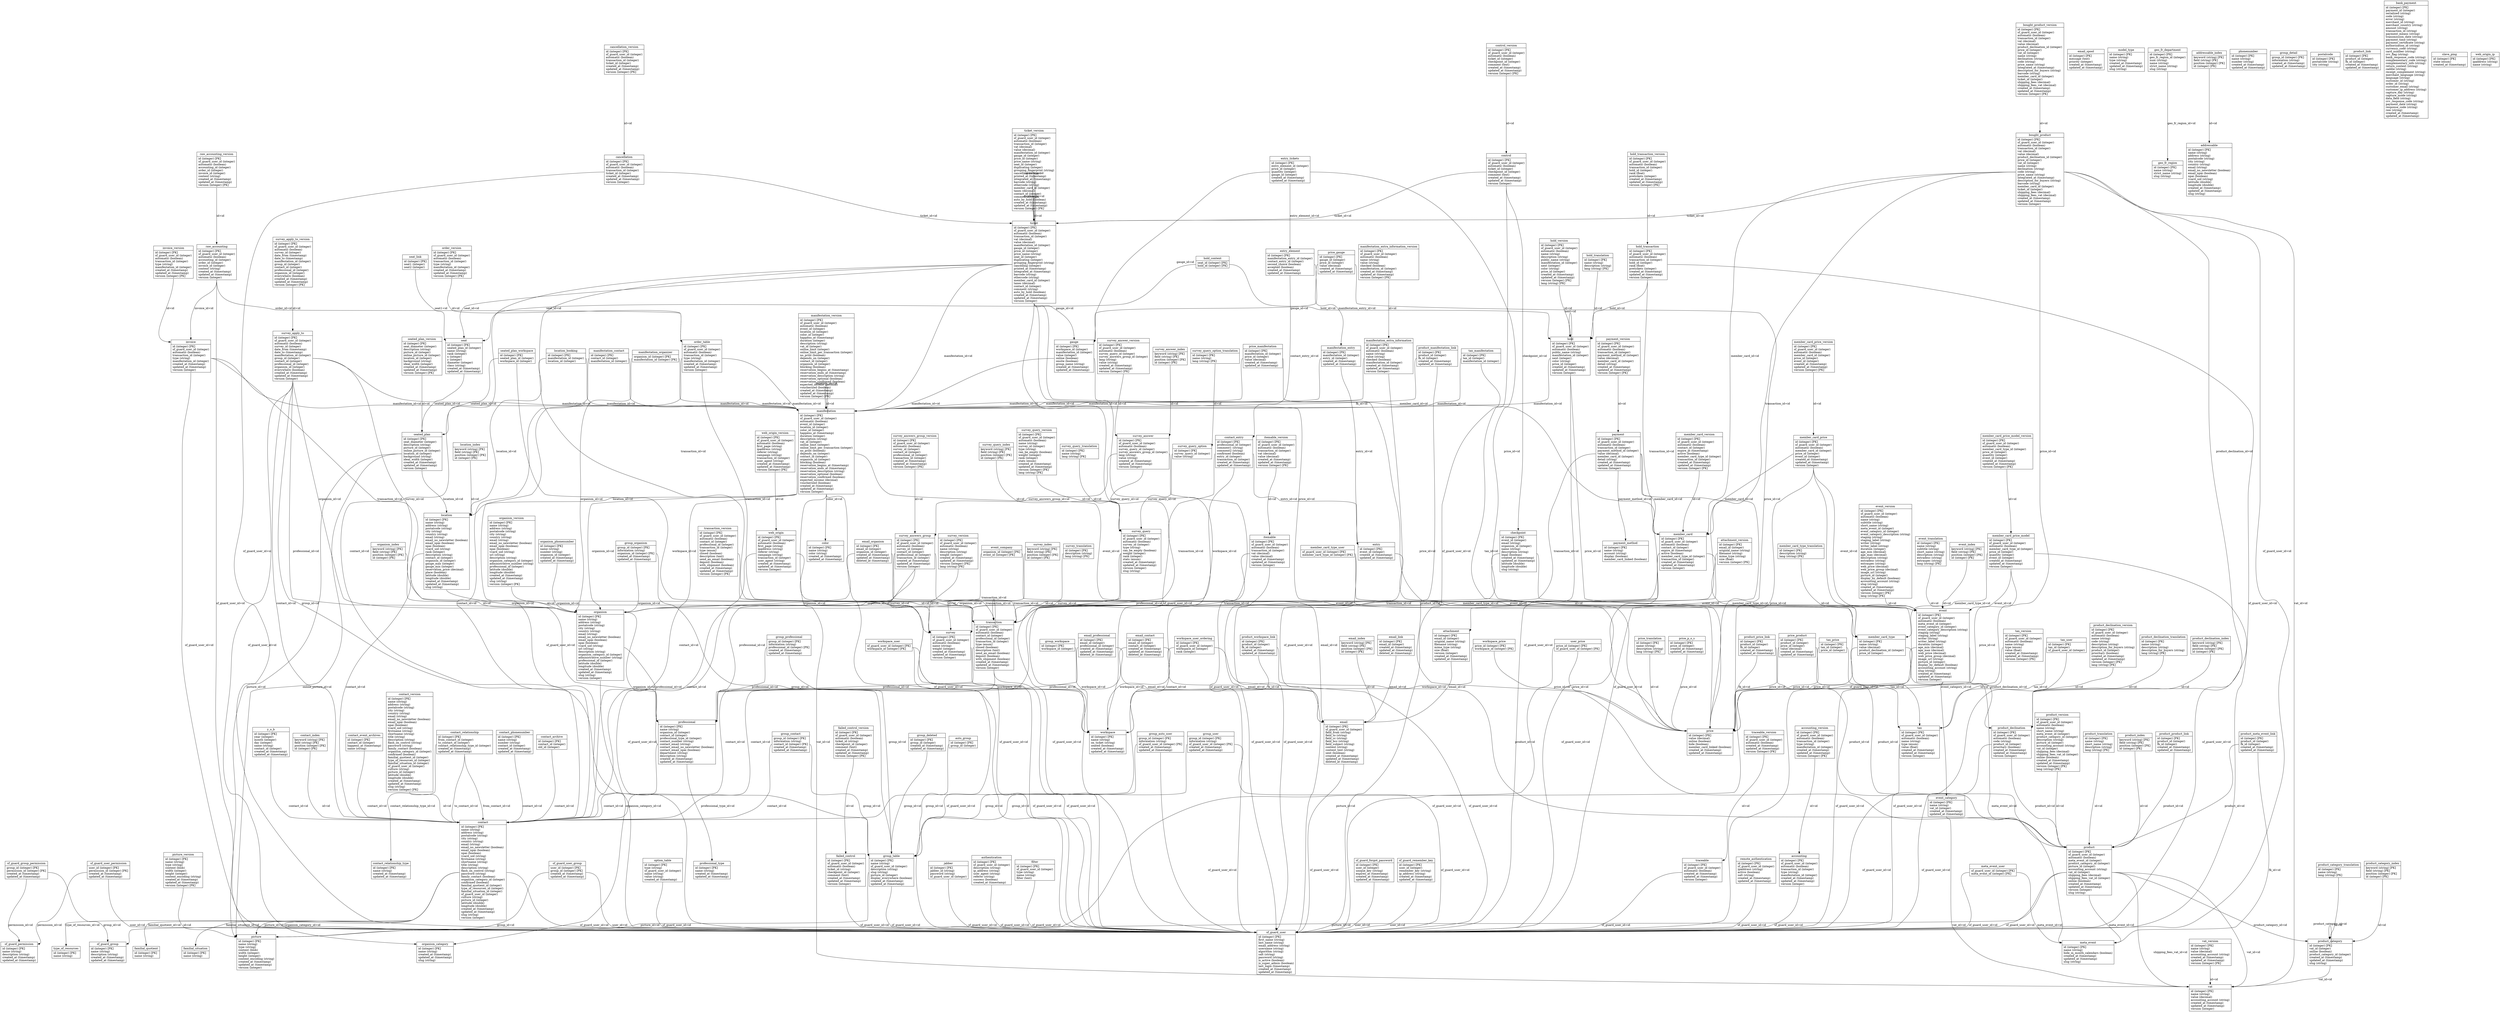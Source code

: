 digraph G {
	edge [ len=2 labeldistance=2 ];
	overlap=false;
	splines=true;

	nodesf_guard_group [
		label="{<table>sf_guard_group|<cols>id (integer) [PK]\lname (string)\ldescription (string)\lcreated_at (timestamp)\lupdated_at (timestamp)\l}",
		shape=record ];
	nodesf_guard_forgot_password [
		label="{<table>sf_guard_forgot_password|<cols>id (integer) [PK]\luser_id (integer)\lunique_key (string)\lexpires_at (timestamp)\lcreated_at (timestamp)\lupdated_at (timestamp)\l}",
		shape=record ];
	nodesf_guard_remember_key [
		label="{<table>sf_guard_remember_key|<cols>id (integer) [PK]\luser_id (integer)\lremember_key (string)\lip_address (string)\lcreated_at (timestamp)\lupdated_at (timestamp)\l}",
		shape=record ];
	nodesf_guard_group_permission [
		label="{<table>sf_guard_group_permission|<cols>group_id (integer) [PK]\lpermission_id (integer) [PK]\lcreated_at (timestamp)\lupdated_at (timestamp)\l}",
		shape=record ];
	nodesf_guard_permission [
		label="{<table>sf_guard_permission|<cols>id (integer) [PK]\lname (string)\ldescription (string)\lcreated_at (timestamp)\lupdated_at (timestamp)\l}",
		shape=record ];
	nodesf_guard_user_permission [
		label="{<table>sf_guard_user_permission|<cols>user_id (integer) [PK]\lpermission_id (integer) [PK]\lcreated_at (timestamp)\lupdated_at (timestamp)\l}",
		shape=record ];
	nodesf_guard_user_group [
		label="{<table>sf_guard_user_group|<cols>user_id (integer) [PK]\lgroup_id (integer) [PK]\lcreated_at (timestamp)\lupdated_at (timestamp)\l}",
		shape=record ];
	nodesf_guard_user [
		label="{<table>sf_guard_user|<cols>id (integer) [PK]\lfirst_name (string)\llast_name (string)\lemail_address (string)\lusername (string)\lalgorithm (string)\lsalt (string)\lpassword (string)\lis_active (boolean)\lis_super_admin (boolean)\llast_login (timestamp)\lcreated_at (timestamp)\lupdated_at (timestamp)\l}",
		shape=record ];
	nodeattachment [
		label="{<table>attachment|<cols>id (integer) [PK]\lemail_id (integer)\loriginal_name (string)\lfilename (string)\lmime_type (string)\lsize (float)\lversion (integer)\lcreated_at (timestamp)\lupdated_at (timestamp)\l}",
		shape=record ];
	nodeemail_link [
		label="{<table>email_link|<cols>id (integer) [PK]\lemail_id (integer)\lcreated_at (timestamp)\lupdated_at (timestamp)\ldeleted_at (timestamp)\l}",
		shape=record ];
	nodeemail_contact [
		label="{<table>email_contact|<cols>id (integer) [PK]\lemail_id (integer)\lcontact_id (integer)\lcreated_at (timestamp)\lupdated_at (timestamp)\ldeleted_at (timestamp)\l}",
		shape=record ];
	nodeemail [
		label="{<table>email|<cols>id (integer) [PK]\lsf_guard_user_id (integer)\lfield_from (string)\lfield_to (string)\lfield_cc (string)\lfield_bcc (string)\lfield_subject (string)\lcontent (string)\lcontent_text (string)\lsent (boolean)\lcreated_at (timestamp)\lupdated_at (timestamp)\ldeleted_at (timestamp)\l}",
		shape=record ];
	nodeemail_professional [
		label="{<table>email_professional|<cols>id (integer) [PK]\lemail_id (integer)\lprofessional_id (integer)\lcreated_at (timestamp)\lupdated_at (timestamp)\ldeleted_at (timestamp)\l}",
		shape=record ];
	nodeemail_spool [
		label="{<table>email_spool|<cols>id (integer) [PK]\lmessage (text)\lpriority (integer)\lcreated_at (timestamp)\lupdated_at (timestamp)\l}",
		shape=record ];
	nodeemail_organism [
		label="{<table>email_organism|<cols>id (integer) [PK]\lemail_id (integer)\lorganism_id (integer)\lcreated_at (timestamp)\lupdated_at (timestamp)\ldeleted_at (timestamp)\l}",
		shape=record ];
	nodetraceable [
		label="{<table>traceable|<cols>id (integer) [PK]\lsf_guard_user_id (integer)\lautomatic (boolean)\lcreated_at (timestamp)\lupdated_at (timestamp)\lversion (integer)\l}",
		shape=record ];
	nodemember_card_price [
		label="{<table>member_card_price|<cols>id (integer) [PK]\lsf_guard_user_id (integer)\lautomatic (boolean)\lmember_card_id (integer)\lprice_id (integer)\levent_id (integer)\lcreated_at (timestamp)\lupdated_at (timestamp)\lversion (integer)\l}",
		shape=record ];
	nodemember_card_price_model [
		label="{<table>member_card_price_model|<cols>id (integer) [PK]\lsf_guard_user_id (integer)\lautomatic (boolean)\lmember_card_type_id (integer)\lprice_id (integer)\lquantity (integer)\levent_id (integer)\lcreated_at (timestamp)\lupdated_at (timestamp)\lversion (integer)\l}",
		shape=record ];
	nodemember_card_type_user [
		label="{<table>member_card_type_user|<cols>sf_guard_user_id (integer) [PK]\lmember_card_type_id (integer) [PK]\l}",
		shape=record ];
	nodemember_card [
		label="{<table>member_card|<cols>id (integer) [PK]\lsf_guard_user_id (integer)\lautomatic (boolean)\lcontact_id (integer)\lexpire_at (timestamp)\lactive (boolean)\lmember_card_type_id (integer)\ltransaction_id (integer)\lcreated_at (timestamp)\lupdated_at (timestamp)\lversion (integer)\l}",
		shape=record ];
	nodemember_card_type [
		label="{<table>member_card_type|<cols>id (integer) [PK]\lname (string)\lvalue (decimal)\lproduct_declination_id (integer)\lprice_id (integer)\l}",
		shape=record ];
	nodemodel_type [
		label="{<table>model_type|<cols>id (integer) [PK]\lname (string)\ltype (string)\lcreated_at (timestamp)\lupdated_at (timestamp)\lslug (string)\l}",
		shape=record ];
	nodemodel_type [
		label="{<table>model_type|<cols>id (integer) [PK]\lname (string)\ltype (string)\lcreated_at (timestamp)\lupdated_at (timestamp)\lslug (string)\l}",
		shape=record ];
	nodetype_of_resources [
		label="{<table>type_of_resources|<cols>id (integer) [PK]\lname (string)\l}",
		shape=record ];
	nodeorganism_category [
		label="{<table>organism_category|<cols>id (integer) [PK]\lname (string)\lcreated_at (timestamp)\lupdated_at (timestamp)\lslug (string)\l}",
		shape=record ];
	nodeprofessional [
		label="{<table>professional|<cols>id (integer) [PK]\lname (string)\lorganism_id (integer)\lcontact_id (integer)\lprofessional_type_id (integer)\lcontact_number (string)\lcontact_email (string)\lcontact_email_no_newsletter (boolean)\lcontact_email_npai (boolean)\ldepartment (string)\ldescription (string)\lcreated_at (timestamp)\lupdated_at (timestamp)\l}",
		shape=record ];
	nodegeo_fr_region [
		label="{<table>geo_fr_region|<cols>id (integer) [PK]\lname (string)\lstrict_name (string)\lslug (string)\l}",
		shape=record ];
	nodeoption_table [
		label="{<table>option_table|<cols>id (integer) [PK]\ltype (string)\lsf_guard_user_id (integer)\lname (string)\lvalue (string)\lcreated_at (timestamp)\l}",
		shape=record ];
	nodeoption_table [
		label="{<table>option_table|<cols>id (integer) [PK]\ltype (string)\lsf_guard_user_id (integer)\lname (string)\lvalue (string)\lcreated_at (timestamp)\l}",
		shape=record ];
	nodecontact_relationship_type [
		label="{<table>contact_relationship_type|<cols>id (integer) [PK]\lname (string)\lcreated_at (timestamp)\lupdated_at (timestamp)\l}",
		shape=record ];
	nodeprofessional_type [
		label="{<table>professional_type|<cols>id (integer) [PK]\lname (string)\lcreated_at (timestamp)\lupdated_at (timestamp)\l}",
		shape=record ];
	nodecontact_archive [
		label="{<table>contact_archive|<cols>id (integer) [PK]\lcontact_id (integer)\lold_id (integer)\l}",
		shape=record ];
	nodegeo_fr_department [
		label="{<table>geo_fr_department|<cols>id (integer) [PK]\lgeo_fr_region_id (integer)\lnum (string)\lname (string)\lstrict_name (string)\lslug (string)\l}",
		shape=record ];
	nodey_o_b [
		label="{<table>y_o_b|<cols>id (integer) [PK]\lyear (integer)\lmonth (integer)\lday (integer)\lname (string)\lcontact_id (integer)\lcreated_at (timestamp)\lupdated_at (timestamp)\l}",
		shape=record ];
	nodefamilial_quotient [
		label="{<table>familial_quotient|<cols>id (integer) [PK]\lname (string)\l}",
		shape=record ];
	nodecontact_relationship [
		label="{<table>contact_relationship|<cols>id (integer) [PK]\lfrom_contact_id (integer)\lto_contact_id (integer)\lcontact_relationship_type_id (integer)\lcreated_at (timestamp)\lupdated_at (timestamp)\l}",
		shape=record ];
	nodeaddressable [
		label="{<table>addressable|<cols>id (integer) [PK]\lname (string)\laddress (string)\lpostalcode (string)\lcity (string)\lcountry (string)\lemail (string)\lemail_no_newsletter (boolean)\lemail_npai (boolean)\lnpai (boolean)\lvcard_uid (string)\llatitude (double)\llongitude (double)\lcreated_at (timestamp)\lupdated_at (timestamp)\lslug (string)\l}",
		shape=record ];
	nodephonenumber [
		label="{<table>phonenumber|<cols>id (integer) [PK]\lname (string)\lnumber (string)\lcreated_at (timestamp)\lupdated_at (timestamp)\l}",
		shape=record ];
	nodecontact [
		label="{<table>contact|<cols>id (integer) [PK]\lname (string)\laddress (string)\lpostalcode (string)\lcity (string)\lcountry (string)\lemail (string)\lemail_no_newsletter (boolean)\lemail_npai (boolean)\lnpai (boolean)\lvcard_uid (string)\lfirstname (string)\lshortname (string)\ltitle (string)\ldescription (string)\lflash_on_control (string)\lpassword (string)\lfamily_contact (boolean)\lorganism_category_id (integer)\lconfirmed (boolean)\lfamilial_quotient_id (integer)\ltype_of_resources_id (integer)\lfamilial_situation_id (integer)\lsf_guard_user_id (integer)\lculture (string)\lpicture_id (integer)\llatitude (double)\llongitude (double)\lcreated_at (timestamp)\lupdated_at (timestamp)\lslug (string)\lversion (integer)\l}",
		shape=record ];
	nodeorganism_phonenumber [
		label="{<table>organism_phonenumber|<cols>id (integer) [PK]\lname (string)\lnumber (string)\lorganism_id (integer)\lcreated_at (timestamp)\lupdated_at (timestamp)\l}",
		shape=record ];
	nodefamilial_situation [
		label="{<table>familial_situation|<cols>id (integer) [PK]\lname (string)\l}",
		shape=record ];
	nodeorganism [
		label="{<table>organism|<cols>id (integer) [PK]\lname (string)\laddress (string)\lpostalcode (string)\lcity (string)\lcountry (string)\lemail (string)\lemail_no_newsletter (boolean)\lemail_npai (boolean)\lnpai (boolean)\lvcard_uid (string)\lurl (string)\ldescription (string)\lorganism_category_id (integer)\ladministrative_number (string)\lprofessional_id (integer)\llatitude (double)\llongitude (double)\lcreated_at (timestamp)\lupdated_at (timestamp)\lslug (string)\lversion (integer)\l}",
		shape=record ];
	nodeoption_table [
		label="{<table>option_table|<cols>id (integer) [PK]\ltype (string)\lsf_guard_user_id (integer)\lname (string)\lvalue (string)\lcreated_at (timestamp)\l}",
		shape=record ];
	nodeoption_table [
		label="{<table>option_table|<cols>id (integer) [PK]\ltype (string)\lsf_guard_user_id (integer)\lname (string)\lvalue (string)\lcreated_at (timestamp)\l}",
		shape=record ];
	nodemodel_type [
		label="{<table>model_type|<cols>id (integer) [PK]\lname (string)\ltype (string)\lcreated_at (timestamp)\lupdated_at (timestamp)\lslug (string)\l}",
		shape=record ];
	nodecontact_phonenumber [
		label="{<table>contact_phonenumber|<cols>id (integer) [PK]\lname (string)\lnumber (string)\lcontact_id (integer)\lcreated_at (timestamp)\lupdated_at (timestamp)\l}",
		shape=record ];
	nodegroup_detail [
		label="{<table>group_detail|<cols>group_id (integer) [PK]\linformation (string)\lcreated_at (timestamp)\lupdated_at (timestamp)\l}",
		shape=record ];
	nodegroup_contact [
		label="{<table>group_contact|<cols>group_id (integer) [PK]\linformation (string)\lcontact_id (integer) [PK]\lcreated_at (timestamp)\lupdated_at (timestamp)\l}",
		shape=record ];
	nodegroup_user [
		label="{<table>group_user|<cols>group_id (integer) [PK]\linformation (string)\lsf_guard_user_id (integer) [PK]\lcreated_at (timestamp)\lupdated_at (timestamp)\l}",
		shape=record ];
	nodegroup_table [
		label="{<table>group_table|<cols>id (integer) [PK]\lname (string)\lsf_guard_user_id (integer)\ldescription (string)\lslug (string)\lpicture_id (integer)\ldisplay_everywhere (boolean)\lcreated_at (timestamp)\lupdated_at (timestamp)\l}",
		shape=record ];
	nodegroup_professional [
		label="{<table>group_professional|<cols>group_id (integer) [PK]\linformation (string)\lprofessional_id (integer) [PK]\lcreated_at (timestamp)\lupdated_at (timestamp)\l}",
		shape=record ];
	nodegroup_deleted [
		label="{<table>group_deleted|<cols>id (integer) [PK]\lgroup_id (integer)\lcreated_at (timestamp)\lupdated_at (timestamp)\l}",
		shape=record ];
	nodegroup_auto_user [
		label="{<table>group_auto_user|<cols>group_id (integer) [PK]\linformation (string)\lsf_guard_user_id (integer) [PK]\lcreated_at (timestamp)\lupdated_at (timestamp)\l}",
		shape=record ];
	nodegroup_organism [
		label="{<table>group_organism|<cols>group_id (integer) [PK]\linformation (string)\lorganism_id (integer) [PK]\lcreated_at (timestamp)\lupdated_at (timestamp)\l}",
		shape=record ];
	nodepicture [
		label="{<table>picture|<cols>id (integer) [PK]\lname (string)\ltype (string)\lcontent (blob)\lwidth (integer)\lheight (integer)\lcontent_encoding (string)\lcreated_at (timestamp)\lupdated_at (timestamp)\lversion (integer)\l}",
		shape=record ];
	nodejabber [
		label="{<table>jabber|<cols>id (integer) [PK]\ljabber_id (string)\lpassword (string)\lsf_guard_user_id (integer)\l}",
		shape=record ];
	nodeauthentication [
		label="{<table>authentication|<cols>id (integer) [PK]\lsf_guard_user_id (integer)\ldescription (string)\lip_address (string)\luser_agent (string)\lreferer (string)\lsuccess (boolean)\lcreated_at (timestamp)\l}",
		shape=record ];
	nodepostalcode [
		label="{<table>postalcode|<cols>id (integer) [PK]\lpostalcode (string)\lcity (string)\l}",
		shape=record ];
	nodefilter [
		label="{<table>filter|<cols>id (integer) [PK]\lsf_guard_user_id (integer)\ltype (string)\lname (string)\lfilter (text)\l}",
		shape=record ];
	nodeitemable [
		label="{<table>itemable|<cols>id (integer) [PK]\lsf_guard_user_id (integer)\lautomatic (boolean)\ltransaction_id (integer)\lvat (decimal)\lvalue (decimal)\lcreated_at (timestamp)\lupdated_at (timestamp)\lversion (integer)\l}",
		shape=record ];
	nodemanifestation_extra_information [
		label="{<table>manifestation_extra_information|<cols>id (integer) [PK]\lsf_guard_user_id (integer)\lautomatic (boolean)\lname (string)\lvalue (string)\lchecked (boolean)\lmanifestation_id (integer)\lcreated_at (timestamp)\lupdated_at (timestamp)\lversion (integer)\l}",
		shape=record ];
	nodeevent_category [
		label="{<table>event_category|<cols>id (integer) [PK]\lname (string)\lvat_id (integer)\lcreated_at (timestamp)\lupdated_at (timestamp)\l}",
		shape=record ];
	nodegauge [
		label="{<table>gauge|<cols>id (integer) [PK]\lworkspace_id (integer)\lmanifestation_id (integer)\lvalue (integer)\lonline (boolean)\lonsite (boolean)\lgroup_name (string)\lcreated_at (timestamp)\lupdated_at (timestamp)\l}",
		shape=record ];
	nodemeta_event [
		label="{<table>meta_event|<cols>id (integer) [PK]\lname (string)\lhide_in_month_calendars (boolean)\lcreated_at (timestamp)\lupdated_at (timestamp)\lslug (string)\l}",
		shape=record ];
	nodehold_content [
		label="{<table>hold_content|<cols>seat_id (integer) [PK]\lhold_id (integer) [PK]\l}",
		shape=record ];
	nodeseated_plan [
		label="{<table>seated_plan|<cols>id (integer) [PK]\lseat_diameter (integer)\ldescription (string)\lpicture_id (integer)\lonline_picture_id (integer)\llocation_id (integer)\lbackground (string)\lideal_width (integer)\lcreated_at (timestamp)\lupdated_at (timestamp)\lversion (integer)\l}",
		shape=record ];
	nodeworkspace [
		label="{<table>workspace|<cols>id (integer) [PK]\lname (string)\lon_ticket (string)\lseated (boolean)\lcreated_at (timestamp)\lupdated_at (timestamp)\l}",
		shape=record ];
	nodemanifestation_contact [
		label="{<table>manifestation_contact|<cols>id (integer) [PK]\lcontact_id (integer)\lmanifestation_id (integer)\l}",
		shape=record ];
	nodeevent_company [
		label="{<table>event_company|<cols>organism_id (integer) [PK]\levent_id (integer) [PK]\l}",
		shape=record ];
	nodelocation [
		label="{<table>location|<cols>id (integer) [PK]\lname (string)\laddress (string)\lpostalcode (string)\lcity (string)\lcountry (string)\lemail (string)\lemail_no_newsletter (boolean)\lemail_npai (boolean)\lnpai (boolean)\lvcard_uid (string)\lrank (integer)\ldescription (string)\lcontact_id (integer)\lorganism_id (integer)\lgauge_max (integer)\lgauge_min (integer)\lreservation_price (decimal)\lplace (boolean)\llatitude (double)\llongitude (double)\lcreated_at (timestamp)\lupdated_at (timestamp)\lslug (string)\l}",
		shape=record ];
	nodeworkspace_user_ordering [
		label="{<table>workspace_user_ordering|<cols>id (integer) [PK]\lsf_guard_user_id (integer)\lworkspace_id (integer)\lrank (integer)\l}",
		shape=record ];
	nodeevent [
		label="{<table>event|<cols>id (integer) [PK]\lsf_guard_user_id (integer)\lautomatic (boolean)\lmeta_event_id (integer)\levent_category_id (integer)\levent_category_description (string)\lstaging (string)\lstaging_label (string)\lwriter (string)\lwriter_label (string)\lduration (integer)\lage_min (decimal)\lage_max (decimal)\lweb_price (decimal)\lweb_price_group (decimal)\limage_url (string)\lpicture_id (integer)\ldisplay_by_default (boolean)\laccounting_account (string)\lslug (string)\lcreated_at (timestamp)\lupdated_at (timestamp)\lversion (integer)\l}",
		shape=record ];
	nodeseat_link [
		label="{<table>seat_link|<cols>id (integer) [PK]\lseat1 (integer)\lseat2 (integer)\l}",
		shape=record ];
	nodelocation_booking [
		label="{<table>location_booking|<cols>id (integer) [PK]\lmanifestation_id (integer)\llocation_id (integer)\l}",
		shape=record ];
	nodemeta_event_user [
		label="{<table>meta_event_user|<cols>sf_guard_user_id (integer) [PK]\lmeta_event_id (integer) [PK]\l}",
		shape=record ];
	nodemanifestation_organizer [
		label="{<table>manifestation_organizer|<cols>organism_id (integer) [PK]\lmanifestation_id (integer) [PK]\l}",
		shape=record ];
	nodemanifestation [
		label="{<table>manifestation|<cols>id (integer) [PK]\lsf_guard_user_id (integer)\lautomatic (boolean)\levent_id (integer)\llocation_id (integer)\lcolor_id (integer)\lhappens_at (timestamp)\lduration (integer)\ldescription (string)\lvat_id (integer)\lonline_limit (integer)\lonline_limit_per_transaction (integer)\lno_print (boolean)\ldepends_on (integer)\lcontact_id (integer)\lorganism_id (integer)\lblocking (boolean)\lreservation_begins_at (timestamp)\lreservation_ends_at (timestamp)\lreservation_description (string)\lreservation_optional (boolean)\lreservation_confirmed (boolean)\lexpected_income (decimal)\lvoucherized (boolean)\lcreated_at (timestamp)\lupdated_at (timestamp)\lversion (integer)\l}",
		shape=record ];
	nodeseated_plan_workspace [
		label="{<table>seated_plan_workspace|<cols>id (integer) [PK]\lseated_plan_id (integer)\lworkspace_id (integer)\l}",
		shape=record ];
	nodeworkspace_user [
		label="{<table>workspace_user|<cols>sf_guard_user_id (integer) [PK]\lworkspace_id (integer) [PK]\l}",
		shape=record ];
	nodecolor [
		label="{<table>color|<cols>id (integer) [PK]\lname (string)\lcolor (string)\lcreated_at (timestamp)\lupdated_at (timestamp)\l}",
		shape=record ];
	nodehold [
		label="{<table>hold|<cols>id (integer) [PK]\lsf_guard_user_id (integer)\lautomatic (boolean)\lpublic_name (string)\lmanifestation_id (integer)\lnext (integer)\lcolor (string)\lprice_id (integer)\lcreated_at (timestamp)\lupdated_at (timestamp)\lversion (integer)\l}",
		shape=record ];
	nodevat [
		label="{<table>vat|<cols>id (integer) [PK]\lname (string)\lvalue (decimal)\laccounting_account (string)\lcreated_at (timestamp)\lupdated_at (timestamp)\lversion (integer)\l}",
		shape=record ];
	nodeseat [
		label="{<table>seat|<cols>id (integer) [PK]\lseated_plan_id (integer)\lname (string)\lrank (integer)\lx (integer)\ly (integer)\ldiameter (integer)\lclass (string)\lcreated_at (timestamp)\lupdated_at (timestamp)\l}",
		shape=record ];
	nodeproduct_link [
		label="{<table>product_link|<cols>id (integer) [PK]\lproduct_id (integer)\lfk_id (integer)\lcreated_at (timestamp)\lupdated_at (timestamp)\l}",
		shape=record ];
	nodeprice_p_o_s [
		label="{<table>price_p_o_s|<cols>id (integer) [PK]\lprice_id (integer)\lcreated_at (timestamp)\lupdated_at (timestamp)\l}",
		shape=record ];
	nodeuser_price [
		label="{<table>user_price|<cols>price_id (integer) [PK]\lsf_guard_user_id (integer) [PK]\l}",
		shape=record ];
	nodeprice [
		label="{<table>price|<cols>id (integer) [PK]\lvalue (decimal)\lonline (boolean)\lhide (boolean)\lmember_card_linked (boolean)\lcreated_at (timestamp)\lupdated_at (timestamp)\l}",
		shape=record ];
	nodeworkspace_price [
		label="{<table>workspace_price|<cols>price_id (integer) [PK]\lworkspace_id (integer) [PK]\l}",
		shape=record ];
	nodeprice_product [
		label="{<table>price_product|<cols>id (integer) [PK]\lproduct_id (integer)\lprice_id (integer)\lvalue (decimal)\lcreated_at (timestamp)\lupdated_at (timestamp)\l}",
		shape=record ];
	nodeprice_manifestation [
		label="{<table>price_manifestation|<cols>id (integer) [PK]\lmanifestation_id (integer)\lprice_id (integer)\lvalue (decimal)\lcreated_at (timestamp)\lupdated_at (timestamp)\l}",
		shape=record ];
	nodeprice_gauge [
		label="{<table>price_gauge|<cols>id (integer) [PK]\lgauge_id (integer)\lprice_id (integer)\lvalue (decimal)\lcreated_at (timestamp)\lupdated_at (timestamp)\l}",
		shape=record ];
	nodeproduct_workspace_link [
		label="{<table>product_workspace_link|<cols>id (integer) [PK]\lproduct_id (integer)\lfk_id (integer)\lcreated_at (timestamp)\lupdated_at (timestamp)\l}",
		shape=record ];
	nodeproduct_product_link [
		label="{<table>product_product_link|<cols>id (integer) [PK]\lproduct_id (integer)\lfk_id (integer)\lcreated_at (timestamp)\lupdated_at (timestamp)\l}",
		shape=record ];
	nodeproduct_meta_event_link [
		label="{<table>product_meta_event_link|<cols>id (integer) [PK]\lproduct_id (integer)\lfk_id (integer)\lcreated_at (timestamp)\lupdated_at (timestamp)\l}",
		shape=record ];
	nodeproduct_category [
		label="{<table>product_category|<cols>id (integer) [PK]\lvat_id (integer)\lonline (boolean)\lproduct_category_id (integer)\lcreated_at (timestamp)\lupdated_at (timestamp)\lslug (string)\l}",
		shape=record ];
	nodeproduct_declination [
		label="{<table>product_declination|<cols>id (integer) [PK]\lsf_guard_user_id (integer)\lautomatic (boolean)\lcode (string)\lproduct_id (integer)\lprioritary (boolean)\lcreated_at (timestamp)\lupdated_at (timestamp)\lversion (integer)\l}",
		shape=record ];
	nodebought_product [
		label="{<table>bought_product|<cols>id (integer) [PK]\lsf_guard_user_id (integer)\lautomatic (boolean)\ltransaction_id (integer)\lvat (decimal)\lvalue (decimal)\lproduct_declination_id (integer)\lprice_id (integer)\lvat_id (integer)\lname (string)\ldeclination (string)\lcode (string)\lprice_name (string)\lintegrated_at (timestamp)\ldescription_for_buyers (string)\lbarcode (string)\lmember_card_id (integer)\lticket_id (integer)\lshipping_fees (decimal)\lshipping_fees_vat (decimal)\lcreated_at (timestamp)\lupdated_at (timestamp)\lversion (integer)\l}",
		shape=record ];
	nodeproduct_price_link [
		label="{<table>product_price_link|<cols>id (integer) [PK]\lproduct_id (integer)\lfk_id (integer)\lcreated_at (timestamp)\lupdated_at (timestamp)\l}",
		shape=record ];
	nodeproduct_manifestation_link [
		label="{<table>product_manifestation_link|<cols>id (integer) [PK]\lproduct_id (integer)\lfk_id (integer)\lcreated_at (timestamp)\lupdated_at (timestamp)\l}",
		shape=record ];
	nodeproduct [
		label="{<table>product|<cols>id (integer) [PK]\lsf_guard_user_id (integer)\lautomatic (boolean)\lmeta_event_id (integer)\lproduct_category_id (integer)\lpicture_id (integer)\laccounting_account (string)\lvat_id (integer)\lshipping_fees (decimal)\lshipping_fees_vat_id (integer)\lonline (boolean)\lcreated_at (timestamp)\lupdated_at (timestamp)\lversion (integer)\lslug (string)\l}",
		shape=record ];
	nodegroup_workspace [
		label="{<table>group_workspace|<cols>id (integer) [PK]\lworkspace_id (integer)\l}",
		shape=record ];
	nodemanifestation_entry [
		label="{<table>manifestation_entry|<cols>id (integer) [PK]\lmanifestation_id (integer)\lentry_id (integer)\lcreated_at (timestamp)\lupdated_at (timestamp)\l}",
		shape=record ];
	nodeentry_element [
		label="{<table>entry_element|<cols>id (integer) [PK]\lmanifestation_entry_id (integer)\lcontact_entry_id (integer)\lsecond_choice (boolean)\laccepted (boolean)\lcreated_at (timestamp)\lupdated_at (timestamp)\l}",
		shape=record ];
	nodeentry_tickets [
		label="{<table>entry_tickets|<cols>id (integer) [PK]\lentry_element_id (integer)\lprice_id (integer)\lquantity (integer)\lgauge_id (integer)\lcreated_at (timestamp)\lupdated_at (timestamp)\l}",
		shape=record ];
	nodeentry [
		label="{<table>entry|<cols>id (integer) [PK]\levent_id (integer)\lcreated_at (timestamp)\lupdated_at (timestamp)\l}",
		shape=record ];
	nodecontact_entry [
		label="{<table>contact_entry|<cols>id (integer) [PK]\lprofessional_id (integer)\lcomment1 (string)\lcomment2 (string)\lconfirmed (boolean)\lentry_id (integer)\ltransaction_id (integer)\lcreated_at (timestamp)\lupdated_at (timestamp)\l}",
		shape=record ];
	nodeoption_table [
		label="{<table>option_table|<cols>id (integer) [PK]\ltype (string)\lsf_guard_user_id (integer)\lname (string)\lvalue (string)\lcreated_at (timestamp)\l}",
		shape=record ];
	nodetax_user [
		label="{<table>tax_user|<cols>id (integer) [PK]\ltax_id (integer)\lsf_guard_user_id (integer)\l}",
		shape=record ];
	nodetransaction [
		label="{<table>transaction|<cols>id (integer) [PK]\lsf_guard_user_id (integer)\lautomatic (boolean)\lcontact_id (integer)\lprofessional_id (integer)\ltransaction_id (integer)\ltype (enum)\lclosed (boolean)\ldescription (text)\lsend_an_email (boolean)\ldeposit (boolean)\lwith_shipment (boolean)\lcreated_at (timestamp)\lupdated_at (timestamp)\lversion (integer)\l}",
		shape=record ];
	nodeinvoice [
		label="{<table>invoice|<cols>id (integer) [PK]\lsf_guard_user_id (integer)\lautomatic (boolean)\ltransaction_id (integer)\ltype (string)\lmanifestation_id (integer)\lcreated_at (timestamp)\lupdated_at (timestamp)\lversion (integer)\l}",
		shape=record ];
	noderaw_accounting [
		label="{<table>raw_accounting|<cols>id (integer) [PK]\lsf_guard_user_id (integer)\lautomatic (boolean)\laccounting_id (integer)\lorder_id (integer)\linvoice_id (integer)\lcontent (string)\lcreated_at (timestamp)\lupdated_at (timestamp)\lversion (integer)\l}",
		shape=record ];
	nodepayment_method [
		label="{<table>payment_method|<cols>id (integer) [PK]\lname (string)\laccount (string)\ldisplay (boolean)\lmember_card_linked (boolean)\l}",
		shape=record ];
	nodecancellation [
		label="{<table>cancellation|<cols>id (integer) [PK]\lsf_guard_user_id (integer)\lautomatic (boolean)\ltransaction_id (integer)\lticket_id (integer)\lcreated_at (timestamp)\lupdated_at (timestamp)\lversion (integer)\l}",
		shape=record ];
	nodeticket [
		label="{<table>ticket|<cols>id (integer) [PK]\lsf_guard_user_id (integer)\lautomatic (boolean)\ltransaction_id (integer)\lvat (decimal)\lvalue (decimal)\lmanifestation_id (integer)\lgauge_id (integer)\lprice_id (integer)\lprice_name (string)\lseat_id (integer)\lduplicating (integer)\lgrouping_fingerprint (string)\lcancelling (integer)\lprinted_at (timestamp)\lintegrated_at (timestamp)\lbarcode (string)\lothercode (string)\lmember_card_id (integer)\ltaxes (decimal)\lcontact_id (integer)\lcomment (string)\lauto_by_hold (boolean)\lcreated_at (timestamp)\lupdated_at (timestamp)\lversion (integer)\l}",
		shape=record ];
	nodetax [
		label="{<table>tax|<cols>id (integer) [PK]\lsf_guard_user_id (integer)\lautomatic (boolean)\lname (string)\ltype (enum)\lvalue (float)\lcreated_at (timestamp)\lupdated_at (timestamp)\lversion (integer)\l}",
		shape=record ];
	nodecontrol [
		label="{<table>control|<cols>id (integer) [PK]\lsf_guard_user_id (integer)\lautomatic (boolean)\lticket_id (integer)\lcheckpoint_id (integer)\lcomment (text)\lcreated_at (timestamp)\lupdated_at (timestamp)\lversion (integer)\l}",
		shape=record ];
	nodetax_manifestation [
		label="{<table>tax_manifestation|<cols>id (integer) [PK]\ltax_id (integer)\lmanifestation_id (integer)\l}",
		shape=record ];
	nodecontact_event_archives [
		label="{<table>contact_event_archives|<cols>id (integer) [PK]\lcontact_id (integer)\lhappens_at (timestamp)\lname (string)\l}",
		shape=record ];
	nodetax_price [
		label="{<table>tax_price|<cols>id (integer) [PK]\ltax_id (integer)\lprice_id (integer)\l}",
		shape=record ];
	nodeorder_table [
		label="{<table>order_table|<cols>id (integer) [PK]\lsf_guard_user_id (integer)\lautomatic (boolean)\ltransaction_id (integer)\ltype (string)\lmanifestation_id (integer)\lcreated_at (timestamp)\lupdated_at (timestamp)\lversion (integer)\l}",
		shape=record ];
	nodehold_transaction [
		label="{<table>hold_transaction|<cols>id (integer) [PK]\lsf_guard_user_id (integer)\lautomatic (boolean)\ltransaction_id (integer)\lhold_id (integer)\lrank (float)\lpretickets (integer)\lcreated_at (timestamp)\lupdated_at (timestamp)\lversion (integer)\l}",
		shape=record ];
	nodepayment [
		label="{<table>payment|<cols>id (integer) [PK]\lsf_guard_user_id (integer)\lautomatic (boolean)\ltransaction_id (integer)\lpayment_method_id (integer)\lvalue (decimal)\lmember_card_id (integer)\ldetail (string)\lcreated_at (timestamp)\lupdated_at (timestamp)\lversion (integer)\l}",
		shape=record ];
	nodeaccounting [
		label="{<table>accounting|<cols>id (integer) [PK]\lsf_guard_user_id (integer)\lautomatic (boolean)\ltransaction_id (integer)\ltype (string)\lmanifestation_id (integer)\lcreated_at (timestamp)\lupdated_at (timestamp)\lversion (integer)\l}",
		shape=record ];
	nodefailed_control [
		label="{<table>failed_control|<cols>id (integer) [PK]\lsf_guard_user_id (integer)\lautomatic (boolean)\lticket_id (string)\lcheckpoint_id (integer)\lcomment (text)\lcreated_at (timestamp)\lupdated_at (timestamp)\lversion (integer)\l}",
		shape=record ];
	nodecheckpoint [
		label="{<table>checkpoint|<cols>id (integer) [PK]\levent_id (integer)\lemail (string)\lorganism_id (integer)\lname (string)\ldescription (string)\llegal (boolean)\lcreated_at (timestamp)\lupdated_at (timestamp)\llatitude (double)\llongitude (double)\lslug (string)\l}",
		shape=record ];
	nodesurvey_query [
		label="{<table>survey_query|<cols>id (integer) [PK]\lsf_guard_user_id (integer)\lautomatic (boolean)\lsurvey_id (integer)\ltype (string)\lcan_be_empty (boolean)\lweight (integer)\lrank (integer)\lstats (enum)\lcreated_at (timestamp)\lupdated_at (timestamp)\lversion (integer)\lslug (string)\l}",
		shape=record ];
	noderemote_authentication [
		label="{<table>remote_authentication|<cols>id (integer) [PK]\lsf_guard_user_id (integer)\lipaddress (string)\lactive (boolean)\lsalt (string)\lcreated_at (timestamp)\lupdated_at (timestamp)\l}",
		shape=record ];
	nodesurvey_apply_to [
		label="{<table>survey_apply_to|<cols>id (integer) [PK]\lsf_guard_user_id (integer)\lautomatic (boolean)\lsurvey_id (integer)\ldate_from (timestamp)\ldate_to (timestamp)\lmanifestation_id (integer)\lgroup_id (integer)\lcontact_id (integer)\lprofessional_id (integer)\lorganism_id (integer)\leverywhere (boolean)\lcreated_at (timestamp)\lupdated_at (timestamp)\lversion (integer)\l}",
		shape=record ];
	nodebank_payment [
		label="{<table>bank_payment|<cols>id (integer) [PK]\lpayment_id (integer)\lserialized (string)\lcode (string)\lerror (string)\lmerchant_id (string)\lmerchant_country (string)\lamount (string)\ltransaction_id (string)\lpayment_means (string)\ltransmission_date (string)\lpayment_time (string)\lpayment_certificate (string)\lauthorization_id (string)\lcurrency_code (string)\lcard_number (string)\lcvv_flag (string)\lbank_response_code (string)\lcomplementary_code (string)\lcomplementary_info (string)\lreturn_context (string)\lcaddie (string)\lreceipt_complement (string)\lmerchant_language (string)\llanguage (string)\lcustomer_id (string)\lorder_id (string)\lcustomer_email (string)\lcustomer_ip_address (string)\lcapture_day (string)\lcapture_mode (string)\ldata_field (string)\lcvv_response_code (string)\lpayment_date (string)\lresponse_code (string)\lraw (string)\lcreated_at (timestamp)\lupdated_at (timestamp)\l}",
		shape=record ];
	nodeweb_origin [
		label="{<table>web_origin|<cols>id (integer) [PK]\lsf_guard_user_id (integer)\lautomatic (boolean)\lfirst_page (string)\lipaddress (string)\lreferer (string)\lcampaign (string)\ltransaction_id (integer)\luser_agent (string)\lcreated_at (timestamp)\lupdated_at (timestamp)\lversion (integer)\l}",
		shape=record ];
	nodeslave_ping [
		label="{<table>slave_ping|<cols>id (integer) [PK]\lstate (enum)\lcreated_at (timestamp)\l}",
		shape=record ];
	nodesurvey_answer [
		label="{<table>survey_answer|<cols>id (integer) [PK]\lsf_guard_user_id (integer)\lautomatic (boolean)\lsurvey_query_id (integer)\lsurvey_answers_group_id (integer)\llang (string)\lvalue (string)\lcreated_at (timestamp)\lupdated_at (timestamp)\lversion (integer)\l}",
		shape=record ];
	nodeauto_group [
		label="{<table>auto_group|<cols>id (integer) [PK]\lgroup_id (integer)\l}",
		shape=record ];
	nodesurvey_query_option [
		label="{<table>survey_query_option|<cols>id (integer) [PK]\lsurvey_query_id (integer)\lvalue (string)\l}",
		shape=record ];
	nodeweb_origin_ip [
		label="{<table>web_origin_ip|<cols>id (integer) [PK]\lipaddress (string)\lname (string)\l}",
		shape=record ];
	nodesurvey [
		label="{<table>survey|<cols>id (integer) [PK]\lsf_guard_user_id (integer)\lautomatic (boolean)\lname (string)\lweight (integer)\lcreated_at (timestamp)\lupdated_at (timestamp)\lversion (integer)\l}",
		shape=record ];
	nodesurvey_answers_group [
		label="{<table>survey_answers_group|<cols>id (integer) [PK]\lsf_guard_user_id (integer)\lautomatic (boolean)\lsurvey_id (integer)\lcontact_id (integer)\lprofessional_id (integer)\ltransaction_id (integer)\lcreated_at (timestamp)\lupdated_at (timestamp)\lversion (integer)\l}",
		shape=record ];
	nodeattachment_version [
		label="{<table>attachment_version|<cols>id (integer) [PK]\lemail_id (integer)\loriginal_name (string)\lfilename (string)\lmime_type (string)\lsize (float)\lversion (integer) [PK]\l}",
		shape=record ];
	nodeemail_index [
		label="{<table>email_index|<cols>keyword (string) [PK]\lfield (string) [PK]\lposition (integer) [PK]\lid (integer) [PK]\l}",
		shape=record ];
	nodetraceable_version [
		label="{<table>traceable_version|<cols>id (integer) [PK]\lsf_guard_user_id (integer)\lautomatic (boolean)\lcreated_at (timestamp)\lupdated_at (timestamp)\lversion (integer) [PK]\l}",
		shape=record ];
	nodemember_card_price_version [
		label="{<table>member_card_price_version|<cols>id (integer) [PK]\lsf_guard_user_id (integer)\lautomatic (boolean)\lmember_card_id (integer)\lprice_id (integer)\levent_id (integer)\lcreated_at (timestamp)\lupdated_at (timestamp)\lversion (integer) [PK]\l}",
		shape=record ];
	nodemember_card_price_model_version [
		label="{<table>member_card_price_model_version|<cols>id (integer) [PK]\lsf_guard_user_id (integer)\lautomatic (boolean)\lmember_card_type_id (integer)\lprice_id (integer)\lquantity (integer)\levent_id (integer)\lcreated_at (timestamp)\lupdated_at (timestamp)\lversion (integer) [PK]\l}",
		shape=record ];
	nodemember_card_version [
		label="{<table>member_card_version|<cols>id (integer) [PK]\lsf_guard_user_id (integer)\lautomatic (boolean)\lcontact_id (integer)\lexpire_at (timestamp)\lactive (boolean)\lmember_card_type_id (integer)\ltransaction_id (integer)\lcreated_at (timestamp)\lupdated_at (timestamp)\lversion (integer) [PK]\l}",
		shape=record ];
	nodemember_card_type_translation [
		label="{<table>member_card_type_translation|<cols>id (integer) [PK]\ldescription (string)\llang (string) [PK]\l}",
		shape=record ];
	nodeaddressable_index [
		label="{<table>addressable_index|<cols>keyword (string) [PK]\lfield (string) [PK]\lposition (integer) [PK]\lid (integer) [PK]\l}",
		shape=record ];
	nodecontact_index [
		label="{<table>contact_index|<cols>keyword (string) [PK]\lfield (string) [PK]\lposition (integer) [PK]\lid (integer) [PK]\l}",
		shape=record ];
	nodecontact_version [
		label="{<table>contact_version|<cols>id (integer) [PK]\lname (string)\laddress (string)\lpostalcode (string)\lcity (string)\lcountry (string)\lemail (string)\lemail_no_newsletter (boolean)\lemail_npai (boolean)\lnpai (boolean)\lvcard_uid (string)\lfirstname (string)\lshortname (string)\ltitle (string)\ldescription (string)\lflash_on_control (string)\lpassword (string)\lfamily_contact (boolean)\lorganism_category_id (integer)\lconfirmed (boolean)\lfamilial_quotient_id (integer)\ltype_of_resources_id (integer)\lfamilial_situation_id (integer)\lsf_guard_user_id (integer)\lculture (string)\lpicture_id (integer)\llatitude (double)\llongitude (double)\lcreated_at (timestamp)\lupdated_at (timestamp)\lslug (string)\lversion (integer) [PK]\l}",
		shape=record ];
	nodeorganism_index [
		label="{<table>organism_index|<cols>keyword (string) [PK]\lfield (string) [PK]\lposition (integer) [PK]\lid (integer) [PK]\l}",
		shape=record ];
	nodeorganism_version [
		label="{<table>organism_version|<cols>id (integer) [PK]\lname (string)\laddress (string)\lpostalcode (string)\lcity (string)\lcountry (string)\lemail (string)\lemail_no_newsletter (boolean)\lemail_npai (boolean)\lnpai (boolean)\lvcard_uid (string)\lurl (string)\ldescription (string)\lorganism_category_id (integer)\ladministrative_number (string)\lprofessional_id (integer)\llatitude (double)\llongitude (double)\lcreated_at (timestamp)\lupdated_at (timestamp)\lslug (string)\lversion (integer) [PK]\l}",
		shape=record ];
	nodepicture_version [
		label="{<table>picture_version|<cols>id (integer) [PK]\lname (string)\ltype (string)\lcontent (blob)\lwidth (integer)\lheight (integer)\lcontent_encoding (string)\lcreated_at (timestamp)\lupdated_at (timestamp)\lversion (integer) [PK]\l}",
		shape=record ];
	nodeitemable_version [
		label="{<table>itemable_version|<cols>id (integer) [PK]\lsf_guard_user_id (integer)\lautomatic (boolean)\ltransaction_id (integer)\lvat (decimal)\lvalue (decimal)\lcreated_at (timestamp)\lupdated_at (timestamp)\lversion (integer) [PK]\l}",
		shape=record ];
	nodemanifestation_extra_information_version [
		label="{<table>manifestation_extra_information_version|<cols>id (integer) [PK]\lsf_guard_user_id (integer)\lautomatic (boolean)\lname (string)\lvalue (string)\lchecked (boolean)\lmanifestation_id (integer)\lcreated_at (timestamp)\lupdated_at (timestamp)\lversion (integer) [PK]\l}",
		shape=record ];
	nodeseated_plan_version [
		label="{<table>seated_plan_version|<cols>id (integer) [PK]\lseat_diameter (integer)\ldescription (string)\lpicture_id (integer)\lonline_picture_id (integer)\llocation_id (integer)\lbackground (string)\lideal_width (integer)\lcreated_at (timestamp)\lupdated_at (timestamp)\lversion (integer) [PK]\l}",
		shape=record ];
	nodelocation_index [
		label="{<table>location_index|<cols>keyword (string) [PK]\lfield (string) [PK]\lposition (integer) [PK]\lid (integer) [PK]\l}",
		shape=record ];
	nodeevent_version [
		label="{<table>event_version|<cols>id (integer) [PK]\lsf_guard_user_id (integer)\lautomatic (boolean)\lname (string)\lsubtitle (string)\lshort_name (string)\lmeta_event_id (integer)\levent_category_id (integer)\levent_category_description (string)\lstaging (string)\lstaging_label (string)\lwriter (string)\lwriter_label (string)\lduration (integer)\lage_min (decimal)\lage_max (decimal)\ldescription (string)\lextradesc (string)\lextraspec (string)\lweb_price (decimal)\lweb_price_group (decimal)\limage_url (string)\lpicture_id (integer)\ldisplay_by_default (boolean)\laccounting_account (string)\lslug (string)\lcreated_at (timestamp)\lupdated_at (timestamp)\lversion (integer) [PK]\llang (string) [PK]\l}",
		shape=record ];
	nodeevent_translation [
		label="{<table>event_translation|<cols>id (integer) [PK]\lname (string)\lsubtitle (string)\lshort_name (string)\ldescription (string)\lextradesc (string)\lextraspec (string)\llang (string) [PK]\l}",
		shape=record ];
	nodeevent_index [
		label="{<table>event_index|<cols>keyword (string) [PK]\lfield (string) [PK]\lposition (integer) [PK]\lid (integer) [PK]\l}",
		shape=record ];
	nodemanifestation_version [
		label="{<table>manifestation_version|<cols>id (integer) [PK]\lsf_guard_user_id (integer)\lautomatic (boolean)\levent_id (integer)\llocation_id (integer)\lcolor_id (integer)\lhappens_at (timestamp)\lduration (integer)\ldescription (string)\lvat_id (integer)\lonline_limit (integer)\lonline_limit_per_transaction (integer)\lno_print (boolean)\ldepends_on (integer)\lcontact_id (integer)\lorganism_id (integer)\lblocking (boolean)\lreservation_begins_at (timestamp)\lreservation_ends_at (timestamp)\lreservation_description (string)\lreservation_optional (boolean)\lreservation_confirmed (boolean)\lexpected_income (decimal)\lvoucherized (boolean)\lcreated_at (timestamp)\lupdated_at (timestamp)\lversion (integer) [PK]\l}",
		shape=record ];
	nodehold_version [
		label="{<table>hold_version|<cols>id (integer) [PK]\lsf_guard_user_id (integer)\lautomatic (boolean)\lname (string)\ldescription (string)\lpublic_name (string)\lmanifestation_id (integer)\lnext (integer)\lcolor (string)\lprice_id (integer)\lcreated_at (timestamp)\lupdated_at (timestamp)\lversion (integer) [PK]\llang (string) [PK]\l}",
		shape=record ];
	nodehold_translation [
		label="{<table>hold_translation|<cols>id (integer) [PK]\lname (string)\ldescription (string)\llang (string) [PK]\l}",
		shape=record ];
	nodevat_version [
		label="{<table>vat_version|<cols>id (integer) [PK]\lname (string)\lvalue (decimal)\laccounting_account (string)\lcreated_at (timestamp)\lupdated_at (timestamp)\lversion (integer) [PK]\l}",
		shape=record ];
	nodeprice_translation [
		label="{<table>price_translation|<cols>id (integer) [PK]\lname (string)\ldescription (string)\llang (string) [PK]\l}",
		shape=record ];
	nodeproduct_category_translation [
		label="{<table>product_category_translation|<cols>id (integer) [PK]\lname (string)\llang (string) [PK]\l}",
		shape=record ];
	nodeproduct_category_index [
		label="{<table>product_category_index|<cols>keyword (string) [PK]\lfield (string) [PK]\lposition (integer) [PK]\lid (integer) [PK]\l}",
		shape=record ];
	nodeproduct_declination_version [
		label="{<table>product_declination_version|<cols>id (integer) [PK]\lsf_guard_user_id (integer)\lautomatic (boolean)\lname (string)\lcode (string)\ldescription (string)\ldescription_for_buyers (string)\lproduct_id (integer)\lprioritary (boolean)\lcreated_at (timestamp)\lupdated_at (timestamp)\lversion (integer) [PK]\llang (string) [PK]\l}",
		shape=record ];
	nodeproduct_declination_translation [
		label="{<table>product_declination_translation|<cols>id (integer) [PK]\lname (string)\ldescription (string)\ldescription_for_buyers (string)\llang (string) [PK]\l}",
		shape=record ];
	nodeproduct_declination_index [
		label="{<table>product_declination_index|<cols>keyword (string) [PK]\lfield (string) [PK]\lposition (integer) [PK]\lid (integer) [PK]\l}",
		shape=record ];
	nodebought_product_version [
		label="{<table>bought_product_version|<cols>id (integer) [PK]\lsf_guard_user_id (integer)\lautomatic (boolean)\ltransaction_id (integer)\lvat (decimal)\lvalue (decimal)\lproduct_declination_id (integer)\lprice_id (integer)\lvat_id (integer)\lname (string)\ldeclination (string)\lcode (string)\lprice_name (string)\lintegrated_at (timestamp)\ldescription_for_buyers (string)\lbarcode (string)\lmember_card_id (integer)\lticket_id (integer)\lshipping_fees (decimal)\lshipping_fees_vat (decimal)\lcreated_at (timestamp)\lupdated_at (timestamp)\lversion (integer) [PK]\l}",
		shape=record ];
	nodeproduct_version [
		label="{<table>product_version|<cols>id (integer) [PK]\lsf_guard_user_id (integer)\lautomatic (boolean)\lname (string)\lshort_name (string)\lmeta_event_id (integer)\lproduct_category_id (integer)\ldescription (string)\lpicture_id (integer)\laccounting_account (string)\lvat_id (integer)\lshipping_fees (decimal)\lshipping_fees_vat_id (integer)\lonline (boolean)\lcreated_at (timestamp)\lupdated_at (timestamp)\lversion (integer) [PK]\llang (string) [PK]\l}",
		shape=record ];
	nodeproduct_translation [
		label="{<table>product_translation|<cols>id (integer) [PK]\lname (string)\lshort_name (string)\ldescription (string)\llang (string) [PK]\l}",
		shape=record ];
	nodeproduct_index [
		label="{<table>product_index|<cols>keyword (string) [PK]\lfield (string) [PK]\lposition (integer) [PK]\lid (integer) [PK]\l}",
		shape=record ];
	nodetransaction_version [
		label="{<table>transaction_version|<cols>id (integer) [PK]\lsf_guard_user_id (integer)\lautomatic (boolean)\lcontact_id (integer)\lprofessional_id (integer)\ltransaction_id (integer)\ltype (enum)\lclosed (boolean)\ldescription (text)\lsend_an_email (boolean)\ldeposit (boolean)\lwith_shipment (boolean)\lcreated_at (timestamp)\lupdated_at (timestamp)\lversion (integer) [PK]\l}",
		shape=record ];
	nodeinvoice_version [
		label="{<table>invoice_version|<cols>id (integer) [PK]\lsf_guard_user_id (integer)\lautomatic (boolean)\ltransaction_id (integer)\ltype (string)\lmanifestation_id (integer)\lcreated_at (timestamp)\lupdated_at (timestamp)\lversion (integer) [PK]\l}",
		shape=record ];
	noderaw_accounting_version [
		label="{<table>raw_accounting_version|<cols>id (integer) [PK]\lsf_guard_user_id (integer)\lautomatic (boolean)\laccounting_id (integer)\lorder_id (integer)\linvoice_id (integer)\lcontent (string)\lcreated_at (timestamp)\lupdated_at (timestamp)\lversion (integer) [PK]\l}",
		shape=record ];
	nodecancellation_version [
		label="{<table>cancellation_version|<cols>id (integer) [PK]\lsf_guard_user_id (integer)\lautomatic (boolean)\ltransaction_id (integer)\lticket_id (integer)\lcreated_at (timestamp)\lupdated_at (timestamp)\lversion (integer) [PK]\l}",
		shape=record ];
	nodeticket_version [
		label="{<table>ticket_version|<cols>id (integer) [PK]\lsf_guard_user_id (integer)\lautomatic (boolean)\ltransaction_id (integer)\lvat (decimal)\lvalue (decimal)\lmanifestation_id (integer)\lgauge_id (integer)\lprice_id (integer)\lprice_name (string)\lseat_id (integer)\lduplicating (integer)\lgrouping_fingerprint (string)\lcancelling (integer)\lprinted_at (timestamp)\lintegrated_at (timestamp)\lbarcode (string)\lothercode (string)\lmember_card_id (integer)\ltaxes (decimal)\lcontact_id (integer)\lcomment (string)\lauto_by_hold (boolean)\lcreated_at (timestamp)\lupdated_at (timestamp)\lversion (integer) [PK]\l}",
		shape=record ];
	nodetax_version [
		label="{<table>tax_version|<cols>id (integer) [PK]\lsf_guard_user_id (integer)\lautomatic (boolean)\lname (string)\ltype (enum)\lvalue (float)\lcreated_at (timestamp)\lupdated_at (timestamp)\lversion (integer) [PK]\l}",
		shape=record ];
	nodecontrol_version [
		label="{<table>control_version|<cols>id (integer) [PK]\lsf_guard_user_id (integer)\lautomatic (boolean)\lticket_id (integer)\lcheckpoint_id (integer)\lcomment (text)\lcreated_at (timestamp)\lupdated_at (timestamp)\lversion (integer) [PK]\l}",
		shape=record ];
	nodeorder_version [
		label="{<table>order_version|<cols>id (integer) [PK]\lsf_guard_user_id (integer)\lautomatic (boolean)\ltransaction_id (integer)\ltype (string)\lmanifestation_id (integer)\lcreated_at (timestamp)\lupdated_at (timestamp)\lversion (integer) [PK]\l}",
		shape=record ];
	nodehold_transaction_version [
		label="{<table>hold_transaction_version|<cols>id (integer) [PK]\lsf_guard_user_id (integer)\lautomatic (boolean)\ltransaction_id (integer)\lhold_id (integer)\lrank (float)\lpretickets (integer)\lcreated_at (timestamp)\lupdated_at (timestamp)\lversion (integer) [PK]\l}",
		shape=record ];
	nodepayment_version [
		label="{<table>payment_version|<cols>id (integer) [PK]\lsf_guard_user_id (integer)\lautomatic (boolean)\ltransaction_id (integer)\lpayment_method_id (integer)\lvalue (decimal)\lmember_card_id (integer)\ldetail (string)\lcreated_at (timestamp)\lupdated_at (timestamp)\lversion (integer) [PK]\l}",
		shape=record ];
	nodeaccounting_version [
		label="{<table>accounting_version|<cols>id (integer) [PK]\lsf_guard_user_id (integer)\lautomatic (boolean)\ltransaction_id (integer)\ltype (string)\lmanifestation_id (integer)\lcreated_at (timestamp)\lupdated_at (timestamp)\lversion (integer) [PK]\l}",
		shape=record ];
	nodefailed_control_version [
		label="{<table>failed_control_version|<cols>id (integer) [PK]\lsf_guard_user_id (integer)\lautomatic (boolean)\lticket_id (string)\lcheckpoint_id (integer)\lcomment (text)\lcreated_at (timestamp)\lupdated_at (timestamp)\lversion (integer) [PK]\l}",
		shape=record ];
	nodesurvey_query_version [
		label="{<table>survey_query_version|<cols>id (integer) [PK]\lsf_guard_user_id (integer)\lautomatic (boolean)\lname (string)\lsurvey_id (integer)\ltype (string)\lcan_be_empty (boolean)\lweight (integer)\lrank (integer)\lstats (enum)\lcreated_at (timestamp)\lupdated_at (timestamp)\lversion (integer) [PK]\llang (string) [PK]\l}",
		shape=record ];
	nodesurvey_query_translation [
		label="{<table>survey_query_translation|<cols>id (integer) [PK]\lname (string)\llang (string) [PK]\l}",
		shape=record ];
	nodesurvey_query_index [
		label="{<table>survey_query_index|<cols>keyword (string) [PK]\lfield (string) [PK]\lposition (integer) [PK]\lid (integer) [PK]\l}",
		shape=record ];
	nodesurvey_apply_to_version [
		label="{<table>survey_apply_to_version|<cols>id (integer) [PK]\lsf_guard_user_id (integer)\lautomatic (boolean)\lsurvey_id (integer)\ldate_from (timestamp)\ldate_to (timestamp)\lmanifestation_id (integer)\lgroup_id (integer)\lcontact_id (integer)\lprofessional_id (integer)\lorganism_id (integer)\leverywhere (boolean)\lcreated_at (timestamp)\lupdated_at (timestamp)\lversion (integer) [PK]\l}",
		shape=record ];
	nodeweb_origin_version [
		label="{<table>web_origin_version|<cols>id (integer) [PK]\lsf_guard_user_id (integer)\lautomatic (boolean)\lfirst_page (string)\lipaddress (string)\lreferer (string)\lcampaign (string)\ltransaction_id (integer)\luser_agent (string)\lcreated_at (timestamp)\lupdated_at (timestamp)\lversion (integer) [PK]\l}",
		shape=record ];
	nodesurvey_answer_version [
		label="{<table>survey_answer_version|<cols>id (integer) [PK]\lsf_guard_user_id (integer)\lautomatic (boolean)\lsurvey_query_id (integer)\lsurvey_answers_group_id (integer)\llang (string)\lvalue (string)\lcreated_at (timestamp)\lupdated_at (timestamp)\lversion (integer) [PK]\l}",
		shape=record ];
	nodesurvey_answer_index [
		label="{<table>survey_answer_index|<cols>keyword (string) [PK]\lfield (string) [PK]\lposition (integer) [PK]\lid (integer) [PK]\l}",
		shape=record ];
	nodesurvey_query_option_translation [
		label="{<table>survey_query_option_translation|<cols>id (integer) [PK]\lname (string)\llang (string) [PK]\l}",
		shape=record ];
	nodesurvey_version [
		label="{<table>survey_version|<cols>id (integer) [PK]\lsf_guard_user_id (integer)\lautomatic (boolean)\lname (string)\ldescription (string)\lweight (integer)\lcreated_at (timestamp)\lupdated_at (timestamp)\lversion (integer) [PK]\llang (string) [PK]\l}",
		shape=record ];
	nodesurvey_index [
		label="{<table>survey_index|<cols>keyword (string) [PK]\lfield (string) [PK]\lposition (integer) [PK]\lid (integer) [PK]\l}",
		shape=record ];
	nodesurvey_translation [
		label="{<table>survey_translation|<cols>id (integer) [PK]\ldescription (string)\llang (string) [PK]\l}",
		shape=record ];
	nodesurvey_answers_group_version [
		label="{<table>survey_answers_group_version|<cols>id (integer) [PK]\lsf_guard_user_id (integer)\lautomatic (boolean)\lsurvey_id (integer)\lcontact_id (integer)\lprofessional_id (integer)\ltransaction_id (integer)\lcreated_at (timestamp)\lupdated_at (timestamp)\lversion (integer) [PK]\l}",
		shape=record ];

	nodesf_guard_forgot_password:cols -> nodesf_guard_user:table [
		label="user_id=id"];
	nodesf_guard_remember_key:cols -> nodesf_guard_user:table [
		label="user_id=id"];
	nodesf_guard_group_permission:cols -> nodesf_guard_group:table [
		label="group_id=id"];
	nodesf_guard_group_permission:cols -> nodesf_guard_permission:table [
		label="permission_id=id"];
	nodesf_guard_user_permission:cols -> nodesf_guard_user:table [
		label="user_id=id"];
	nodesf_guard_user_permission:cols -> nodesf_guard_permission:table [
		label="permission_id=id"];
	nodesf_guard_user_group:cols -> nodesf_guard_user:table [
		label="user_id=id"];
	nodesf_guard_user_group:cols -> nodesf_guard_group:table [
		label="group_id=id"];
	nodeattachment:cols -> nodeemail:table [
		label="email_id=id"];
	nodeemail_link:cols -> nodeemail:table [
		label="email_id=id"];
	nodeemail_contact:cols -> nodeemail:table [
		label="email_id=id"];
	nodeemail_contact:cols -> nodecontact:table [
		label="contact_id=id"];
	nodeemail:cols -> nodesf_guard_user:table [
		label="sf_guard_user_id=id"];
	nodeemail_professional:cols -> nodeemail:table [
		label="email_id=id"];
	nodeemail_professional:cols -> nodeprofessional:table [
		label="professional_id=id"];
	nodeemail_organism:cols -> nodeemail:table [
		label="email_id=id"];
	nodeemail_organism:cols -> nodeorganism:table [
		label="organism_id=id"];
	nodetraceable:cols -> nodesf_guard_user:table [
		label="sf_guard_user_id=id"];
	nodemember_card_price:cols -> nodesf_guard_user:table [
		label="sf_guard_user_id=id"];
	nodemember_card_price:cols -> nodemember_card:table [
		label="member_card_id=id"];
	nodemember_card_price:cols -> nodeprice:table [
		label="price_id=id"];
	nodemember_card_price:cols -> nodeevent:table [
		label="event_id=id"];
	nodemember_card_price_model:cols -> nodesf_guard_user:table [
		label="sf_guard_user_id=id"];
	nodemember_card_price_model:cols -> nodeprice:table [
		label="price_id=id"];
	nodemember_card_price_model:cols -> nodeevent:table [
		label="event_id=id"];
	nodemember_card_price_model:cols -> nodemember_card_type:table [
		label="member_card_type_id=id"];
	nodemember_card_type_user:cols -> nodemember_card_type:table [
		label="member_card_type_id=id"];
	nodemember_card_type_user:cols -> nodesf_guard_user:table [
		label="sf_guard_user_id=id"];
	nodemember_card:cols -> nodesf_guard_user:table [
		label="sf_guard_user_id=id"];
	nodemember_card:cols -> nodecontact:table [
		label="contact_id=id"];
	nodemember_card:cols -> nodemember_card_type:table [
		label="member_card_type_id=id"];
	nodemember_card:cols -> nodetransaction:table [
		label="transaction_id=id"];
	nodemember_card_type:cols -> nodeproduct_declination:table [
		label="product_declination_id=id"];
	nodemember_card_type:cols -> nodeprice:table [
		label="price_id=id"];
	nodeprofessional:cols -> nodeprofessional_type:table [
		label="professional_type_id=id"];
	nodeprofessional:cols -> nodecontact:table [
		label="contact_id=id"];
	nodeprofessional:cols -> nodeorganism:table [
		label="organism_id=id"];
	nodeoption_table:cols -> nodesf_guard_user:table [
		label="sf_guard_user_id=id"];
	nodecontact_archive:cols -> nodecontact:table [
		label="contact_id=id"];
	nodegeo_fr_department:cols -> nodegeo_fr_region:table [
		label="geo_fr_region_id=id"];
	nodey_o_b:cols -> nodecontact:table [
		label="contact_id=id"];
	nodecontact_relationship:cols -> nodecontact:table [
		label="from_contact_id=id"];
	nodecontact_relationship:cols -> nodecontact:table [
		label="to_contact_id=id"];
	nodecontact_relationship:cols -> nodecontact_relationship_type:table [
		label="contact_relationship_type_id=id"];
	nodecontact:cols -> nodeorganism_category:table [
		label="organism_category_id=id"];
	nodecontact:cols -> nodefamilial_quotient:table [
		label="familial_quotient_id=id"];
	nodecontact:cols -> nodetype_of_resources:table [
		label="type_of_resources_id=id"];
	nodecontact:cols -> nodefamilial_situation:table [
		label="familial_situation_id=id"];
	nodecontact:cols -> nodesf_guard_user:table [
		label="sf_guard_user_id=id"];
	nodecontact:cols -> nodepicture:table [
		label="picture_id=id"];
	nodeorganism_phonenumber:cols -> nodeorganism:table [
		label="organism_id=id"];
	nodeorganism:cols -> nodeorganism_category:table [
		label="organism_category_id=id"];
	nodeorganism:cols -> nodeprofessional:table [
		label="professional_id=id"];
	nodecontact_phonenumber:cols -> nodecontact:table [
		label="contact_id=id"];
	nodegroup_contact:cols -> nodecontact:table [
		label="contact_id=id"];
	nodegroup_contact:cols -> nodegroup_table:table [
		label="group_id=id"];
	nodegroup_user:cols -> nodesf_guard_user:table [
		label="sf_guard_user_id=id"];
	nodegroup_user:cols -> nodegroup_table:table [
		label="group_id=id"];
	nodegroup_table:cols -> nodesf_guard_user:table [
		label="sf_guard_user_id=id"];
	nodegroup_table:cols -> nodepicture:table [
		label="picture_id=id"];
	nodegroup_professional:cols -> nodeprofessional:table [
		label="professional_id=id"];
	nodegroup_professional:cols -> nodegroup_table:table [
		label="group_id=id"];
	nodegroup_deleted:cols -> nodegroup_table:table [
		label="group_id=id"];
	nodegroup_auto_user:cols -> nodesf_guard_user:table [
		label="sf_guard_user_id=id"];
	nodegroup_auto_user:cols -> nodegroup_table:table [
		label="group_id=id"];
	nodegroup_organism:cols -> nodeorganism:table [
		label="organism_id=id"];
	nodegroup_organism:cols -> nodegroup_table:table [
		label="group_id=id"];
	nodejabber:cols -> nodesf_guard_user:table [
		label="sf_guard_user_id=id"];
	nodeauthentication:cols -> nodesf_guard_user:table [
		label="sf_guard_user_id=id"];
	nodefilter:cols -> nodesf_guard_user:table [
		label="sf_guard_user_id=id"];
	nodeitemable:cols -> nodesf_guard_user:table [
		label="sf_guard_user_id=id"];
	nodeitemable:cols -> nodetransaction:table [
		label="transaction_id=id"];
	nodemanifestation_extra_information:cols -> nodesf_guard_user:table [
		label="sf_guard_user_id=id"];
	nodemanifestation_extra_information:cols -> nodemanifestation:table [
		label="manifestation_id=id"];
	nodeevent_category:cols -> nodevat:table [
		label="vat_id=id"];
	nodegauge:cols -> nodemanifestation:table [
		label="manifestation_id=id"];
	nodegauge:cols -> nodeworkspace:table [
		label="workspace_id=id"];
	nodehold_content:cols -> nodeseat:table [
		label="seat_id=id"];
	nodehold_content:cols -> nodehold:table [
		label="hold_id=id"];
	nodeseated_plan:cols -> nodepicture:table [
		label="online_picture_id=id"];
	nodeseated_plan:cols -> nodepicture:table [
		label="picture_id=id"];
	nodeseated_plan:cols -> nodelocation:table [
		label="location_id=id"];
	nodemanifestation_contact:cols -> nodecontact:table [
		label="contact_id=id"];
	nodemanifestation_contact:cols -> nodemanifestation:table [
		label="manifestation_id=id"];
	nodeevent_company:cols -> nodeorganism:table [
		label="organism_id=id"];
	nodeevent_company:cols -> nodeevent:table [
		label="event_id=id"];
	nodelocation:cols -> nodeorganism:table [
		label="organism_id=id"];
	nodelocation:cols -> nodecontact:table [
		label="contact_id=id"];
	nodeworkspace_user_ordering:cols -> nodeworkspace:table [
		label="workspace_id=id"];
	nodeworkspace_user_ordering:cols -> nodesf_guard_user:table [
		label="sf_guard_user_id=id"];
	nodeevent:cols -> nodesf_guard_user:table [
		label="sf_guard_user_id=id"];
	nodeevent:cols -> nodeevent_category:table [
		label="event_category_id=id"];
	nodeevent:cols -> nodemeta_event:table [
		label="meta_event_id=id"];
	nodeevent:cols -> nodepicture:table [
		label="picture_id=id"];
	nodeseat_link:cols -> nodeseat:table [
		label="seat1=id"];
	nodelocation_booking:cols -> nodemanifestation:table [
		label="manifestation_id=id"];
	nodelocation_booking:cols -> nodelocation:table [
		label="location_id=id"];
	nodemeta_event_user:cols -> nodesf_guard_user:table [
		label="sf_guard_user_id=id"];
	nodemeta_event_user:cols -> nodemeta_event:table [
		label="meta_event_id=id"];
	nodemanifestation_organizer:cols -> nodeorganism:table [
		label="organism_id=id"];
	nodemanifestation_organizer:cols -> nodemanifestation:table [
		label="manifestation_id=id"];
	nodemanifestation:cols -> nodesf_guard_user:table [
		label="sf_guard_user_id=id"];
	nodemanifestation:cols -> nodeevent:table [
		label="event_id=id"];
	nodemanifestation:cols -> nodelocation:table [
		label="location_id=id"];
	nodemanifestation:cols -> nodecolor:table [
		label="color_id=id"];
	nodemanifestation:cols -> nodecontact:table [
		label="contact_id=id"];
	nodemanifestation:cols -> nodeorganism:table [
		label="organism_id=id"];
	nodemanifestation:cols -> nodemanifestation:table [
		label="depends_on=id"];
	nodemanifestation:cols -> nodevat:table [
		label="vat_id=id"];
	nodeseated_plan_workspace:cols -> nodeseated_plan:table [
		label="seated_plan_id=id"];
	nodeseated_plan_workspace:cols -> nodeworkspace:table [
		label="workspace_id=id"];
	nodeworkspace_user:cols -> nodesf_guard_user:table [
		label="sf_guard_user_id=id"];
	nodeworkspace_user:cols -> nodeworkspace:table [
		label="workspace_id=id"];
	nodehold:cols -> nodesf_guard_user:table [
		label="sf_guard_user_id=id"];
	nodehold:cols -> nodehold:table [
		label="next=id"];
	nodehold:cols -> nodemanifestation:table [
		label="manifestation_id=id"];
	nodehold:cols -> nodeprice:table [
		label="price_id=id"];
	nodeseat:cols -> nodeseated_plan:table [
		label="seated_plan_id=id"];
	nodeprice_p_o_s:cols -> nodeprice:table [
		label="price_id=id"];
	nodeuser_price:cols -> nodesf_guard_user:table [
		label="sf_guard_user_id=id"];
	nodeuser_price:cols -> nodeprice:table [
		label="price_id=id"];
	nodeworkspace_price:cols -> nodeworkspace:table [
		label="workspace_id=id"];
	nodeworkspace_price:cols -> nodeprice:table [
		label="price_id=id"];
	nodeprice_product:cols -> nodeproduct:table [
		label="product_id=id"];
	nodeprice_product:cols -> nodeprice:table [
		label="price_id=id"];
	nodeprice_manifestation:cols -> nodemanifestation:table [
		label="manifestation_id=id"];
	nodeprice_manifestation:cols -> nodeprice:table [
		label="price_id=id"];
	nodeprice_gauge:cols -> nodegauge:table [
		label="gauge_id=id"];
	nodeprice_gauge:cols -> nodeprice:table [
		label="price_id=id"];
	nodeproduct_workspace_link:cols -> nodeworkspace:table [
		label="fk_id=id"];
	nodeproduct_workspace_link:cols -> nodeproduct:table [
		label="product_id=id"];
	nodeproduct_product_link:cols -> nodeproduct:table [
		label="product_id=id"];
	nodeproduct_meta_event_link:cols -> nodemeta_event:table [
		label="fk_id=id"];
	nodeproduct_meta_event_link:cols -> nodeproduct:table [
		label="product_id=id"];
	nodeproduct_category:cols -> nodevat:table [
		label="vat_id=id"];
	nodeproduct_category:cols -> nodeproduct_category:table [
		label="product_category_id=id"];
	nodeproduct_declination:cols -> nodesf_guard_user:table [
		label="sf_guard_user_id=id"];
	nodeproduct_declination:cols -> nodeproduct:table [
		label="product_id=id"];
	nodebought_product:cols -> nodetransaction:table [
		label="transaction_id=id"];
	nodebought_product:cols -> nodesf_guard_user:table [
		label="sf_guard_user_id=id"];
	nodebought_product:cols -> nodeprice:table [
		label="price_id=id"];
	nodebought_product:cols -> nodeproduct_declination:table [
		label="product_declination_id=id"];
	nodebought_product:cols -> nodevat:table [
		label="vat_id=id"];
	nodebought_product:cols -> nodemember_card:table [
		label="member_card_id=id"];
	nodebought_product:cols -> nodeticket:table [
		label="ticket_id=id"];
	nodeproduct_price_link:cols -> nodeprice:table [
		label="fk_id=id"];
	nodeproduct_price_link:cols -> nodeproduct:table [
		label="product_id=id"];
	nodeproduct_manifestation_link:cols -> nodemanifestation:table [
		label="fk_id=id"];
	nodeproduct_manifestation_link:cols -> nodeproduct:table [
		label="product_id=id"];
	nodeproduct:cols -> nodesf_guard_user:table [
		label="sf_guard_user_id=id"];
	nodeproduct:cols -> nodeproduct_category:table [
		label="product_category_id=id"];
	nodeproduct:cols -> nodemeta_event:table [
		label="meta_event_id=id"];
	nodeproduct:cols -> nodepicture:table [
		label="picture_id=id"];
	nodeproduct:cols -> nodevat:table [
		label="vat_id=id"];
	nodeproduct:cols -> nodevat:table [
		label="shipping_fees_vat_id=id"];
	nodegroup_workspace:cols -> nodeworkspace:table [
		label="workspace_id=id"];
	nodemanifestation_entry:cols -> nodemanifestation:table [
		label="manifestation_id=id"];
	nodemanifestation_entry:cols -> nodeentry:table [
		label="entry_id=id"];
	nodeentry_element:cols -> nodecontact_entry:table [
		label="contact_entry_id=id"];
	nodeentry_element:cols -> nodemanifestation_entry:table [
		label="manifestation_entry_id=id"];
	nodeentry_tickets:cols -> nodeentry_element:table [
		label="entry_element_id=id"];
	nodeentry_tickets:cols -> nodeprice:table [
		label="price_id=id"];
	nodeentry_tickets:cols -> nodegauge:table [
		label="gauge_id=id"];
	nodeentry:cols -> nodeevent:table [
		label="event_id=id"];
	nodecontact_entry:cols -> nodeprofessional:table [
		label="professional_id=id"];
	nodecontact_entry:cols -> nodeentry:table [
		label="entry_id=id"];
	nodecontact_entry:cols -> nodetransaction:table [
		label="transaction_id=id"];
	nodetax_user:cols -> nodesf_guard_user:table [
		label="sf_guard_user_id=id"];
	nodetax_user:cols -> nodetax:table [
		label="tax_id=id"];
	nodetransaction:cols -> nodesf_guard_user:table [
		label="sf_guard_user_id=id"];
	nodetransaction:cols -> nodecontact:table [
		label="contact_id=id"];
	nodetransaction:cols -> nodeprofessional:table [
		label="professional_id=id"];
	nodetransaction:cols -> nodetransaction:table [
		label="transaction_id=id"];
	nodeinvoice:cols -> nodesf_guard_user:table [
		label="sf_guard_user_id=id"];
	nodeinvoice:cols -> nodetransaction:table [
		label="transaction_id=id"];
	nodeinvoice:cols -> nodemanifestation:table [
		label="manifestation_id=id"];
	noderaw_accounting:cols -> nodesf_guard_user:table [
		label="sf_guard_user_id=id"];
	noderaw_accounting:cols -> nodeorder_table:table [
		label="order_id=id"];
	noderaw_accounting:cols -> nodeinvoice:table [
		label="invoice_id=id"];
	nodecancellation:cols -> nodesf_guard_user:table [
		label="sf_guard_user_id=id"];
	nodecancellation:cols -> nodeticket:table [
		label="ticket_id=id"];
	nodeticket:cols -> nodetransaction:table [
		label="transaction_id=id"];
	nodeticket:cols -> nodesf_guard_user:table [
		label="sf_guard_user_id=id"];
	nodeticket:cols -> nodemanifestation:table [
		label="manifestation_id=id"];
	nodeticket:cols -> nodeprice:table [
		label="price_id=id"];
	nodeticket:cols -> nodeticket:table [
		label="duplicating=id"];
	nodeticket:cols -> nodeticket:table [
		label="cancelling=id"];
	nodeticket:cols -> nodegauge:table [
		label="gauge_id=id"];
	nodeticket:cols -> nodemember_card:table [
		label="member_card_id=id"];
	nodeticket:cols -> nodeseat:table [
		label="seat_id=id"];
	nodeticket:cols -> nodecontact:table [
		label="contact_id=id"];
	nodetax:cols -> nodesf_guard_user:table [
		label="sf_guard_user_id=id"];
	nodecontrol:cols -> nodesf_guard_user:table [
		label="sf_guard_user_id=id"];
	nodecontrol:cols -> nodeticket:table [
		label="ticket_id=id"];
	nodecontrol:cols -> nodecheckpoint:table [
		label="checkpoint_id=id"];
	nodetax_manifestation:cols -> nodemanifestation:table [
		label="manifestation_id=id"];
	nodetax_manifestation:cols -> nodetax:table [
		label="tax_id=id"];
	nodecontact_event_archives:cols -> nodecontact:table [
		label="contact_id=id"];
	nodetax_price:cols -> nodeprice:table [
		label="price_id=id"];
	nodetax_price:cols -> nodetax:table [
		label="tax_id=id"];
	nodeorder_table:cols -> nodesf_guard_user:table [
		label="sf_guard_user_id=id"];
	nodeorder_table:cols -> nodetransaction:table [
		label="transaction_id=id"];
	nodeorder_table:cols -> nodemanifestation:table [
		label="manifestation_id=id"];
	nodehold_transaction:cols -> nodesf_guard_user:table [
		label="sf_guard_user_id=id"];
	nodehold_transaction:cols -> nodetransaction:table [
		label="transaction_id=id"];
	nodehold_transaction:cols -> nodehold:table [
		label="hold_id=id"];
	nodepayment:cols -> nodesf_guard_user:table [
		label="sf_guard_user_id=id"];
	nodepayment:cols -> nodetransaction:table [
		label="transaction_id=id"];
	nodepayment:cols -> nodepayment_method:table [
		label="payment_method_id=id"];
	nodepayment:cols -> nodemember_card:table [
		label="member_card_id=id"];
	nodeaccounting:cols -> nodesf_guard_user:table [
		label="sf_guard_user_id=id"];
	nodefailed_control:cols -> nodesf_guard_user:table [
		label="sf_guard_user_id=id"];
	nodecheckpoint:cols -> nodeevent:table [
		label="event_id=id"];
	nodecheckpoint:cols -> nodeorganism:table [
		label="organism_id=id"];
	nodesurvey_query:cols -> nodesf_guard_user:table [
		label="sf_guard_user_id=id"];
	nodesurvey_query:cols -> nodesurvey:table [
		label="survey_id=id"];
	noderemote_authentication:cols -> nodesf_guard_user:table [
		label="sf_guard_user_id=id"];
	nodesurvey_apply_to:cols -> nodesf_guard_user:table [
		label="sf_guard_user_id=id"];
	nodesurvey_apply_to:cols -> nodesurvey:table [
		label="survey_id=id"];
	nodesurvey_apply_to:cols -> nodemanifestation:table [
		label="manifestation_id=id"];
	nodesurvey_apply_to:cols -> nodegroup_table:table [
		label="group_id=id"];
	nodesurvey_apply_to:cols -> nodecontact:table [
		label="contact_id=id"];
	nodesurvey_apply_to:cols -> nodeprofessional:table [
		label="professional_id=id"];
	nodesurvey_apply_to:cols -> nodeorganism:table [
		label="organism_id=id"];
	nodeweb_origin:cols -> nodesf_guard_user:table [
		label="sf_guard_user_id=id"];
	nodeweb_origin:cols -> nodetransaction:table [
		label="transaction_id=id"];
	nodesurvey_answer:cols -> nodesf_guard_user:table [
		label="sf_guard_user_id=id"];
	nodesurvey_answer:cols -> nodesurvey_query:table [
		label="survey_query_id=id"];
	nodesurvey_answer:cols -> nodesurvey_answers_group:table [
		label="survey_answers_group_id=id"];
	nodeauto_group:cols -> nodegroup_table:table [
		label="group_id=id"];
	nodesurvey_query_option:cols -> nodesurvey_query:table [
		label="survey_query_id=id"];
	nodesurvey:cols -> nodesf_guard_user:table [
		label="sf_guard_user_id=id"];
	nodesurvey_answers_group:cols -> nodesf_guard_user:table [
		label="sf_guard_user_id=id"];
	nodesurvey_answers_group:cols -> nodesurvey:table [
		label="survey_id=id"];
	nodesurvey_answers_group:cols -> nodecontact:table [
		label="contact_id=id"];
	nodesurvey_answers_group:cols -> nodeprofessional:table [
		label="professional_id=id"];
	nodesurvey_answers_group:cols -> nodetransaction:table [
		label="transaction_id=id"];
	nodeattachment_version:cols -> nodeattachment:table [
		label="id=id"];
	nodeemail_index:cols -> nodeemail:table [
		label="id=id"];
	nodetraceable_version:cols -> nodetraceable:table [
		label="id=id"];
	nodemember_card_price_version:cols -> nodemember_card_price:table [
		label="id=id"];
	nodemember_card_price_model_version:cols -> nodemember_card_price_model:table [
		label="id=id"];
	nodemember_card_version:cols -> nodemember_card:table [
		label="id=id"];
	nodemember_card_type_translation:cols -> nodemember_card_type:table [
		label="id=id"];
	nodeaddressable_index:cols -> nodeaddressable:table [
		label="id=id"];
	nodecontact_index:cols -> nodecontact:table [
		label="id=id"];
	nodecontact_version:cols -> nodecontact:table [
		label="id=id"];
	nodeorganism_index:cols -> nodeorganism:table [
		label="id=id"];
	nodeorganism_version:cols -> nodeorganism:table [
		label="id=id"];
	nodepicture_version:cols -> nodepicture:table [
		label="id=id"];
	nodeitemable_version:cols -> nodeitemable:table [
		label="id=id"];
	nodemanifestation_extra_information_version:cols -> nodemanifestation_extra_information:table [
		label="id=id"];
	nodeseated_plan_version:cols -> nodeseated_plan:table [
		label="id=id"];
	nodelocation_index:cols -> nodelocation:table [
		label="id=id"];
	nodeevent_version:cols -> nodeevent:table [
		label="id=id"];
	nodeevent_translation:cols -> nodeevent:table [
		label="id=id"];
	nodeevent_index:cols -> nodeevent:table [
		label="id=id"];
	nodemanifestation_version:cols -> nodemanifestation:table [
		label="id=id"];
	nodehold_version:cols -> nodehold:table [
		label="id=id"];
	nodehold_translation:cols -> nodehold:table [
		label="id=id"];
	nodevat_version:cols -> nodevat:table [
		label="id=id"];
	nodeprice_translation:cols -> nodeprice:table [
		label="id=id"];
	nodeproduct_category_translation:cols -> nodeproduct_category:table [
		label="id=id"];
	nodeproduct_category_index:cols -> nodeproduct_category:table [
		label="id=id"];
	nodeproduct_declination_version:cols -> nodeproduct_declination:table [
		label="id=id"];
	nodeproduct_declination_translation:cols -> nodeproduct_declination:table [
		label="id=id"];
	nodeproduct_declination_index:cols -> nodeproduct_declination:table [
		label="id=id"];
	nodebought_product_version:cols -> nodebought_product:table [
		label="id=id"];
	nodeproduct_version:cols -> nodeproduct:table [
		label="id=id"];
	nodeproduct_translation:cols -> nodeproduct:table [
		label="id=id"];
	nodeproduct_index:cols -> nodeproduct:table [
		label="id=id"];
	nodetransaction_version:cols -> nodetransaction:table [
		label="id=id"];
	nodeinvoice_version:cols -> nodeinvoice:table [
		label="id=id"];
	noderaw_accounting_version:cols -> noderaw_accounting:table [
		label="id=id"];
	nodecancellation_version:cols -> nodecancellation:table [
		label="id=id"];
	nodeticket_version:cols -> nodeticket:table [
		label="id=id"];
	nodetax_version:cols -> nodetax:table [
		label="id=id"];
	nodecontrol_version:cols -> nodecontrol:table [
		label="id=id"];
	nodeorder_version:cols -> nodeorder_table:table [
		label="id=id"];
	nodehold_transaction_version:cols -> nodehold_transaction:table [
		label="id=id"];
	nodepayment_version:cols -> nodepayment:table [
		label="id=id"];
	nodeaccounting_version:cols -> nodeaccounting:table [
		label="id=id"];
	nodefailed_control_version:cols -> nodefailed_control:table [
		label="id=id"];
	nodesurvey_query_version:cols -> nodesurvey_query:table [
		label="id=id"];
	nodesurvey_query_translation:cols -> nodesurvey_query:table [
		label="id=id"];
	nodesurvey_query_index:cols -> nodesurvey_query:table [
		label="id=id"];
	nodesurvey_apply_to_version:cols -> nodesurvey_apply_to:table [
		label="id=id"];
	nodeweb_origin_version:cols -> nodeweb_origin:table [
		label="id=id"];
	nodesurvey_answer_version:cols -> nodesurvey_answer:table [
		label="id=id"];
	nodesurvey_answer_index:cols -> nodesurvey_answer:table [
		label="id=id"];
	nodesurvey_query_option_translation:cols -> nodesurvey_query_option:table [
		label="id=id"];
	nodesurvey_version:cols -> nodesurvey:table [
		label="id=id"];
	nodesurvey_index:cols -> nodesurvey:table [
		label="id=id"];
	nodesurvey_translation:cols -> nodesurvey:table [
		label="id=id"];
	nodesurvey_answers_group_version:cols -> nodesurvey_answers_group:table [
		label="id=id"];
}